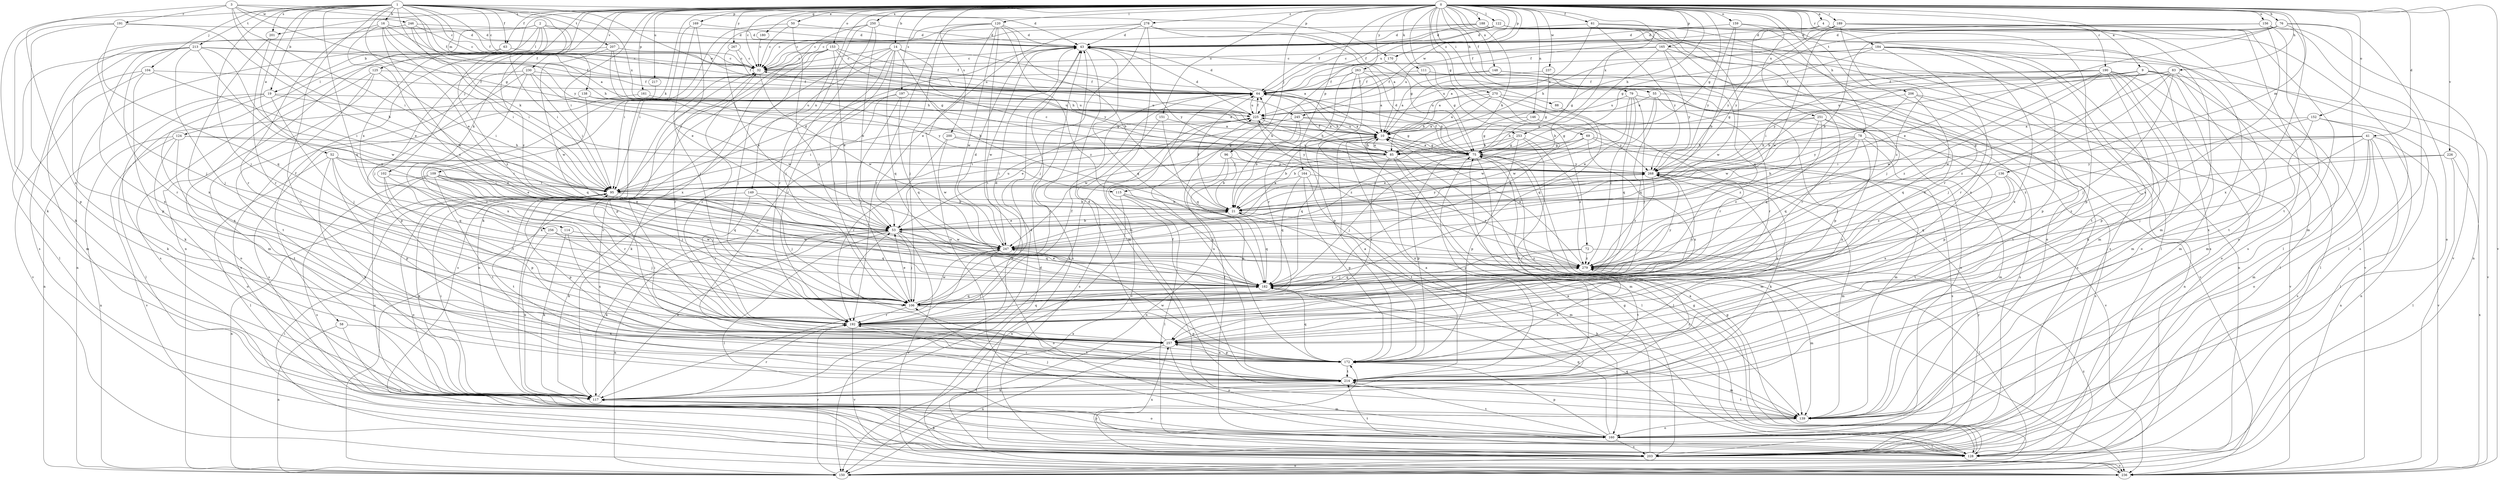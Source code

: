 strict digraph  {
0;
1;
2;
3;
4;
9;
10;
14;
16;
19;
21;
32;
41;
43;
50;
52;
53;
55;
58;
61;
63;
64;
69;
72;
75;
76;
78;
79;
83;
85;
88;
95;
96;
102;
104;
106;
109;
111;
114;
115;
117;
120;
122;
124;
125;
128;
136;
138;
139;
146;
148;
149;
150;
151;
152;
153;
156;
159;
160;
161;
164;
165;
169;
170;
172;
180;
182;
184;
188;
189;
190;
191;
192;
197;
200;
201;
203;
206;
207;
213;
214;
217;
225;
226;
230;
236;
237;
245;
246;
247;
250;
251;
253;
256;
257;
263;
267;
268;
270;
278;
279;
0 -> 4  [label=a];
0 -> 9  [label=a];
0 -> 14  [label=b];
0 -> 32  [label=c];
0 -> 41  [label=d];
0 -> 50  [label=e];
0 -> 55  [label=f];
0 -> 58  [label=f];
0 -> 61  [label=f];
0 -> 63  [label=f];
0 -> 69  [label=g];
0 -> 72  [label=g];
0 -> 75  [label=g];
0 -> 76  [label=h];
0 -> 78  [label=h];
0 -> 79  [label=h];
0 -> 83  [label=h];
0 -> 85  [label=h];
0 -> 88  [label=i];
0 -> 95  [label=i];
0 -> 96  [label=j];
0 -> 102  [label=j];
0 -> 109  [label=k];
0 -> 111  [label=k];
0 -> 114  [label=k];
0 -> 115  [label=k];
0 -> 120  [label=l];
0 -> 122  [label=l];
0 -> 136  [label=m];
0 -> 146  [label=n];
0 -> 148  [label=n];
0 -> 149  [label=n];
0 -> 150  [label=n];
0 -> 151  [label=o];
0 -> 152  [label=o];
0 -> 153  [label=o];
0 -> 156  [label=o];
0 -> 159  [label=o];
0 -> 161  [label=p];
0 -> 164  [label=p];
0 -> 165  [label=p];
0 -> 169  [label=p];
0 -> 170  [label=p];
0 -> 180  [label=q];
0 -> 184  [label=r];
0 -> 188  [label=r];
0 -> 189  [label=r];
0 -> 190  [label=r];
0 -> 197  [label=s];
0 -> 200  [label=s];
0 -> 201  [label=s];
0 -> 206  [label=t];
0 -> 217  [label=u];
0 -> 225  [label=u];
0 -> 226  [label=v];
0 -> 230  [label=v];
0 -> 236  [label=v];
0 -> 237  [label=w];
0 -> 245  [label=w];
0 -> 250  [label=x];
0 -> 251  [label=x];
0 -> 253  [label=x];
0 -> 263  [label=y];
0 -> 267  [label=y];
0 -> 270  [label=z];
0 -> 278  [label=z];
1 -> 16  [label=b];
1 -> 19  [label=b];
1 -> 32  [label=c];
1 -> 43  [label=d];
1 -> 52  [label=e];
1 -> 53  [label=e];
1 -> 63  [label=f];
1 -> 64  [label=f];
1 -> 104  [label=j];
1 -> 106  [label=j];
1 -> 115  [label=k];
1 -> 117  [label=k];
1 -> 138  [label=m];
1 -> 170  [label=p];
1 -> 182  [label=q];
1 -> 201  [label=s];
1 -> 207  [label=t];
1 -> 213  [label=t];
1 -> 214  [label=t];
1 -> 245  [label=w];
1 -> 253  [label=x];
1 -> 268  [label=y];
1 -> 279  [label=z];
2 -> 19  [label=b];
2 -> 43  [label=d];
2 -> 95  [label=i];
2 -> 106  [label=j];
2 -> 124  [label=l];
2 -> 125  [label=l];
2 -> 203  [label=s];
2 -> 256  [label=x];
3 -> 21  [label=b];
3 -> 32  [label=c];
3 -> 64  [label=f];
3 -> 75  [label=g];
3 -> 95  [label=i];
3 -> 191  [label=r];
3 -> 246  [label=w];
3 -> 257  [label=x];
4 -> 43  [label=d];
4 -> 64  [label=f];
4 -> 128  [label=l];
4 -> 139  [label=m];
4 -> 172  [label=p];
4 -> 268  [label=y];
9 -> 21  [label=b];
9 -> 64  [label=f];
9 -> 106  [label=j];
9 -> 128  [label=l];
9 -> 139  [label=m];
9 -> 236  [label=v];
9 -> 268  [label=y];
10 -> 75  [label=g];
10 -> 85  [label=h];
10 -> 95  [label=i];
10 -> 182  [label=q];
10 -> 225  [label=u];
10 -> 236  [label=v];
14 -> 10  [label=a];
14 -> 21  [label=b];
14 -> 32  [label=c];
14 -> 106  [label=j];
14 -> 150  [label=n];
14 -> 172  [label=p];
14 -> 182  [label=q];
14 -> 192  [label=r];
14 -> 268  [label=y];
16 -> 43  [label=d];
16 -> 64  [label=f];
16 -> 85  [label=h];
16 -> 95  [label=i];
16 -> 192  [label=r];
16 -> 247  [label=w];
16 -> 279  [label=z];
19 -> 10  [label=a];
19 -> 106  [label=j];
19 -> 117  [label=k];
19 -> 150  [label=n];
19 -> 225  [label=u];
19 -> 257  [label=x];
21 -> 53  [label=e];
21 -> 64  [label=f];
21 -> 139  [label=m];
21 -> 182  [label=q];
21 -> 268  [label=y];
32 -> 64  [label=f];
32 -> 192  [label=r];
32 -> 203  [label=s];
32 -> 247  [label=w];
41 -> 75  [label=g];
41 -> 85  [label=h];
41 -> 95  [label=i];
41 -> 106  [label=j];
41 -> 139  [label=m];
41 -> 150  [label=n];
41 -> 160  [label=o];
41 -> 203  [label=s];
41 -> 236  [label=v];
43 -> 32  [label=c];
43 -> 139  [label=m];
43 -> 182  [label=q];
43 -> 203  [label=s];
43 -> 247  [label=w];
43 -> 268  [label=y];
50 -> 32  [label=c];
50 -> 43  [label=d];
50 -> 117  [label=k];
50 -> 182  [label=q];
52 -> 53  [label=e];
52 -> 95  [label=i];
52 -> 117  [label=k];
52 -> 128  [label=l];
52 -> 172  [label=p];
52 -> 182  [label=q];
52 -> 268  [label=y];
53 -> 10  [label=a];
53 -> 21  [label=b];
53 -> 106  [label=j];
53 -> 117  [label=k];
53 -> 128  [label=l];
53 -> 150  [label=n];
53 -> 182  [label=q];
53 -> 225  [label=u];
53 -> 236  [label=v];
53 -> 247  [label=w];
55 -> 53  [label=e];
55 -> 150  [label=n];
55 -> 182  [label=q];
55 -> 192  [label=r];
55 -> 225  [label=u];
58 -> 128  [label=l];
58 -> 150  [label=n];
58 -> 257  [label=x];
61 -> 10  [label=a];
61 -> 43  [label=d];
61 -> 203  [label=s];
61 -> 257  [label=x];
61 -> 268  [label=y];
63 -> 32  [label=c];
63 -> 150  [label=n];
63 -> 279  [label=z];
64 -> 43  [label=d];
64 -> 75  [label=g];
64 -> 85  [label=h];
64 -> 192  [label=r];
64 -> 225  [label=u];
69 -> 21  [label=b];
69 -> 53  [label=e];
69 -> 75  [label=g];
69 -> 139  [label=m];
69 -> 203  [label=s];
69 -> 257  [label=x];
72 -> 106  [label=j];
72 -> 128  [label=l];
72 -> 214  [label=t];
72 -> 279  [label=z];
75 -> 10  [label=a];
75 -> 43  [label=d];
75 -> 64  [label=f];
75 -> 106  [label=j];
75 -> 128  [label=l];
75 -> 139  [label=m];
75 -> 172  [label=p];
75 -> 236  [label=v];
75 -> 268  [label=y];
76 -> 21  [label=b];
76 -> 43  [label=d];
76 -> 53  [label=e];
76 -> 75  [label=g];
76 -> 139  [label=m];
76 -> 160  [label=o];
76 -> 257  [label=x];
78 -> 21  [label=b];
78 -> 85  [label=h];
78 -> 139  [label=m];
78 -> 182  [label=q];
78 -> 203  [label=s];
78 -> 257  [label=x];
78 -> 268  [label=y];
78 -> 279  [label=z];
79 -> 106  [label=j];
79 -> 160  [label=o];
79 -> 182  [label=q];
79 -> 225  [label=u];
79 -> 247  [label=w];
79 -> 279  [label=z];
83 -> 10  [label=a];
83 -> 64  [label=f];
83 -> 75  [label=g];
83 -> 106  [label=j];
83 -> 139  [label=m];
83 -> 214  [label=t];
83 -> 247  [label=w];
83 -> 279  [label=z];
85 -> 10  [label=a];
85 -> 32  [label=c];
85 -> 64  [label=f];
85 -> 95  [label=i];
85 -> 128  [label=l];
85 -> 139  [label=m];
85 -> 192  [label=r];
88 -> 182  [label=q];
95 -> 21  [label=b];
95 -> 43  [label=d];
95 -> 117  [label=k];
95 -> 150  [label=n];
95 -> 160  [label=o];
95 -> 172  [label=p];
95 -> 214  [label=t];
96 -> 21  [label=b];
96 -> 150  [label=n];
96 -> 172  [label=p];
96 -> 268  [label=y];
102 -> 95  [label=i];
102 -> 106  [label=j];
102 -> 172  [label=p];
102 -> 192  [label=r];
104 -> 64  [label=f];
104 -> 95  [label=i];
104 -> 117  [label=k];
104 -> 139  [label=m];
104 -> 236  [label=v];
106 -> 43  [label=d];
106 -> 53  [label=e];
106 -> 172  [label=p];
106 -> 182  [label=q];
106 -> 192  [label=r];
106 -> 247  [label=w];
106 -> 268  [label=y];
109 -> 53  [label=e];
109 -> 95  [label=i];
109 -> 106  [label=j];
109 -> 160  [label=o];
109 -> 182  [label=q];
109 -> 192  [label=r];
109 -> 203  [label=s];
109 -> 214  [label=t];
111 -> 64  [label=f];
111 -> 172  [label=p];
111 -> 182  [label=q];
114 -> 117  [label=k];
114 -> 247  [label=w];
114 -> 257  [label=x];
115 -> 21  [label=b];
115 -> 128  [label=l];
115 -> 150  [label=n];
115 -> 182  [label=q];
117 -> 10  [label=a];
117 -> 43  [label=d];
117 -> 53  [label=e];
117 -> 95  [label=i];
117 -> 139  [label=m];
117 -> 160  [label=o];
117 -> 192  [label=r];
117 -> 214  [label=t];
120 -> 21  [label=b];
120 -> 32  [label=c];
120 -> 43  [label=d];
120 -> 106  [label=j];
120 -> 150  [label=n];
120 -> 160  [label=o];
120 -> 192  [label=r];
120 -> 247  [label=w];
120 -> 279  [label=z];
122 -> 32  [label=c];
122 -> 43  [label=d];
122 -> 64  [label=f];
122 -> 106  [label=j];
122 -> 182  [label=q];
122 -> 203  [label=s];
124 -> 53  [label=e];
124 -> 85  [label=h];
124 -> 150  [label=n];
124 -> 160  [label=o];
124 -> 214  [label=t];
124 -> 236  [label=v];
125 -> 64  [label=f];
125 -> 95  [label=i];
125 -> 139  [label=m];
125 -> 160  [label=o];
125 -> 214  [label=t];
128 -> 10  [label=a];
128 -> 21  [label=b];
128 -> 64  [label=f];
128 -> 75  [label=g];
128 -> 182  [label=q];
128 -> 214  [label=t];
136 -> 95  [label=i];
136 -> 182  [label=q];
136 -> 214  [label=t];
136 -> 257  [label=x];
136 -> 279  [label=z];
138 -> 75  [label=g];
138 -> 128  [label=l];
138 -> 182  [label=q];
138 -> 225  [label=u];
138 -> 268  [label=y];
139 -> 106  [label=j];
139 -> 160  [label=o];
139 -> 214  [label=t];
146 -> 10  [label=a];
146 -> 75  [label=g];
146 -> 268  [label=y];
148 -> 10  [label=a];
148 -> 64  [label=f];
148 -> 192  [label=r];
148 -> 203  [label=s];
149 -> 21  [label=b];
149 -> 106  [label=j];
149 -> 117  [label=k];
149 -> 192  [label=r];
150 -> 75  [label=g];
150 -> 192  [label=r];
150 -> 279  [label=z];
151 -> 10  [label=a];
151 -> 182  [label=q];
151 -> 203  [label=s];
152 -> 10  [label=a];
152 -> 128  [label=l];
152 -> 150  [label=n];
152 -> 257  [label=x];
152 -> 279  [label=z];
153 -> 32  [label=c];
153 -> 53  [label=e];
153 -> 64  [label=f];
153 -> 85  [label=h];
153 -> 95  [label=i];
153 -> 106  [label=j];
153 -> 117  [label=k];
153 -> 225  [label=u];
156 -> 43  [label=d];
156 -> 85  [label=h];
156 -> 150  [label=n];
156 -> 203  [label=s];
156 -> 214  [label=t];
156 -> 257  [label=x];
159 -> 21  [label=b];
159 -> 43  [label=d];
159 -> 192  [label=r];
159 -> 236  [label=v];
159 -> 268  [label=y];
160 -> 128  [label=l];
160 -> 172  [label=p];
160 -> 182  [label=q];
160 -> 203  [label=s];
160 -> 214  [label=t];
161 -> 203  [label=s];
161 -> 225  [label=u];
164 -> 95  [label=i];
164 -> 172  [label=p];
164 -> 182  [label=q];
164 -> 214  [label=t];
164 -> 279  [label=z];
165 -> 21  [label=b];
165 -> 32  [label=c];
165 -> 75  [label=g];
165 -> 150  [label=n];
165 -> 236  [label=v];
165 -> 247  [label=w];
165 -> 268  [label=y];
169 -> 43  [label=d];
169 -> 53  [label=e];
169 -> 95  [label=i];
169 -> 106  [label=j];
170 -> 21  [label=b];
170 -> 75  [label=g];
172 -> 10  [label=a];
172 -> 139  [label=m];
172 -> 182  [label=q];
172 -> 214  [label=t];
172 -> 247  [label=w];
172 -> 257  [label=x];
172 -> 279  [label=z];
180 -> 32  [label=c];
182 -> 53  [label=e];
182 -> 106  [label=j];
182 -> 268  [label=y];
182 -> 279  [label=z];
184 -> 10  [label=a];
184 -> 32  [label=c];
184 -> 139  [label=m];
184 -> 160  [label=o];
184 -> 172  [label=p];
184 -> 192  [label=r];
184 -> 214  [label=t];
184 -> 225  [label=u];
184 -> 257  [label=x];
188 -> 32  [label=c];
188 -> 43  [label=d];
188 -> 64  [label=f];
188 -> 128  [label=l];
188 -> 160  [label=o];
188 -> 257  [label=x];
189 -> 43  [label=d];
189 -> 64  [label=f];
189 -> 128  [label=l];
189 -> 160  [label=o];
189 -> 203  [label=s];
189 -> 247  [label=w];
189 -> 268  [label=y];
189 -> 279  [label=z];
190 -> 64  [label=f];
190 -> 95  [label=i];
190 -> 117  [label=k];
190 -> 128  [label=l];
190 -> 139  [label=m];
190 -> 160  [label=o];
190 -> 172  [label=p];
190 -> 225  [label=u];
190 -> 247  [label=w];
190 -> 279  [label=z];
191 -> 43  [label=d];
191 -> 53  [label=e];
191 -> 117  [label=k];
191 -> 172  [label=p];
191 -> 182  [label=q];
192 -> 32  [label=c];
192 -> 64  [label=f];
192 -> 182  [label=q];
192 -> 214  [label=t];
192 -> 236  [label=v];
192 -> 257  [label=x];
197 -> 106  [label=j];
197 -> 117  [label=k];
197 -> 172  [label=p];
197 -> 182  [label=q];
197 -> 225  [label=u];
200 -> 75  [label=g];
200 -> 192  [label=r];
200 -> 247  [label=w];
200 -> 268  [label=y];
201 -> 192  [label=r];
201 -> 257  [label=x];
203 -> 10  [label=a];
203 -> 75  [label=g];
203 -> 117  [label=k];
203 -> 150  [label=n];
203 -> 236  [label=v];
203 -> 257  [label=x];
203 -> 268  [label=y];
206 -> 182  [label=q];
206 -> 214  [label=t];
206 -> 225  [label=u];
206 -> 236  [label=v];
206 -> 247  [label=w];
207 -> 32  [label=c];
207 -> 75  [label=g];
207 -> 85  [label=h];
207 -> 203  [label=s];
207 -> 247  [label=w];
213 -> 32  [label=c];
213 -> 64  [label=f];
213 -> 106  [label=j];
213 -> 128  [label=l];
213 -> 172  [label=p];
213 -> 192  [label=r];
213 -> 247  [label=w];
213 -> 257  [label=x];
213 -> 279  [label=z];
214 -> 32  [label=c];
214 -> 53  [label=e];
214 -> 64  [label=f];
214 -> 75  [label=g];
214 -> 117  [label=k];
214 -> 192  [label=r];
214 -> 225  [label=u];
214 -> 279  [label=z];
217 -> 192  [label=r];
225 -> 10  [label=a];
225 -> 43  [label=d];
225 -> 64  [label=f];
225 -> 85  [label=h];
225 -> 95  [label=i];
225 -> 117  [label=k];
225 -> 236  [label=v];
225 -> 279  [label=z];
226 -> 128  [label=l];
226 -> 268  [label=y];
226 -> 279  [label=z];
226 -> 236  [label=x];
230 -> 64  [label=f];
230 -> 95  [label=i];
230 -> 172  [label=p];
230 -> 203  [label=s];
230 -> 247  [label=w];
230 -> 257  [label=x];
236 -> 43  [label=d];
236 -> 95  [label=i];
236 -> 172  [label=p];
237 -> 64  [label=f];
237 -> 75  [label=g];
245 -> 10  [label=a];
245 -> 21  [label=b];
245 -> 53  [label=e];
245 -> 75  [label=g];
245 -> 247  [label=w];
246 -> 10  [label=a];
246 -> 32  [label=c];
246 -> 43  [label=d];
246 -> 95  [label=i];
246 -> 106  [label=j];
247 -> 43  [label=d];
247 -> 117  [label=k];
247 -> 160  [label=o];
247 -> 279  [label=z];
250 -> 43  [label=d];
250 -> 53  [label=e];
250 -> 95  [label=i];
250 -> 106  [label=j];
250 -> 192  [label=r];
250 -> 257  [label=x];
251 -> 10  [label=a];
251 -> 85  [label=h];
251 -> 106  [label=j];
251 -> 172  [label=p];
251 -> 182  [label=q];
251 -> 279  [label=z];
253 -> 21  [label=b];
253 -> 75  [label=g];
253 -> 85  [label=h];
253 -> 172  [label=p];
253 -> 214  [label=t];
253 -> 279  [label=z];
256 -> 106  [label=j];
256 -> 117  [label=k];
256 -> 182  [label=q];
256 -> 247  [label=w];
257 -> 43  [label=d];
257 -> 95  [label=i];
257 -> 150  [label=n];
257 -> 160  [label=o];
257 -> 172  [label=p];
263 -> 10  [label=a];
263 -> 64  [label=f];
263 -> 160  [label=o];
263 -> 172  [label=p];
263 -> 192  [label=r];
263 -> 236  [label=v];
267 -> 32  [label=c];
267 -> 53  [label=e];
267 -> 64  [label=f];
268 -> 95  [label=i];
268 -> 117  [label=k];
268 -> 139  [label=m];
268 -> 225  [label=u];
268 -> 257  [label=x];
268 -> 279  [label=z];
270 -> 10  [label=a];
270 -> 85  [label=h];
270 -> 192  [label=r];
270 -> 203  [label=s];
270 -> 225  [label=u];
270 -> 247  [label=w];
278 -> 10  [label=a];
278 -> 32  [label=c];
278 -> 43  [label=d];
278 -> 53  [label=e];
278 -> 75  [label=g];
278 -> 106  [label=j];
278 -> 139  [label=m];
279 -> 10  [label=a];
279 -> 139  [label=m];
279 -> 182  [label=q];
}
